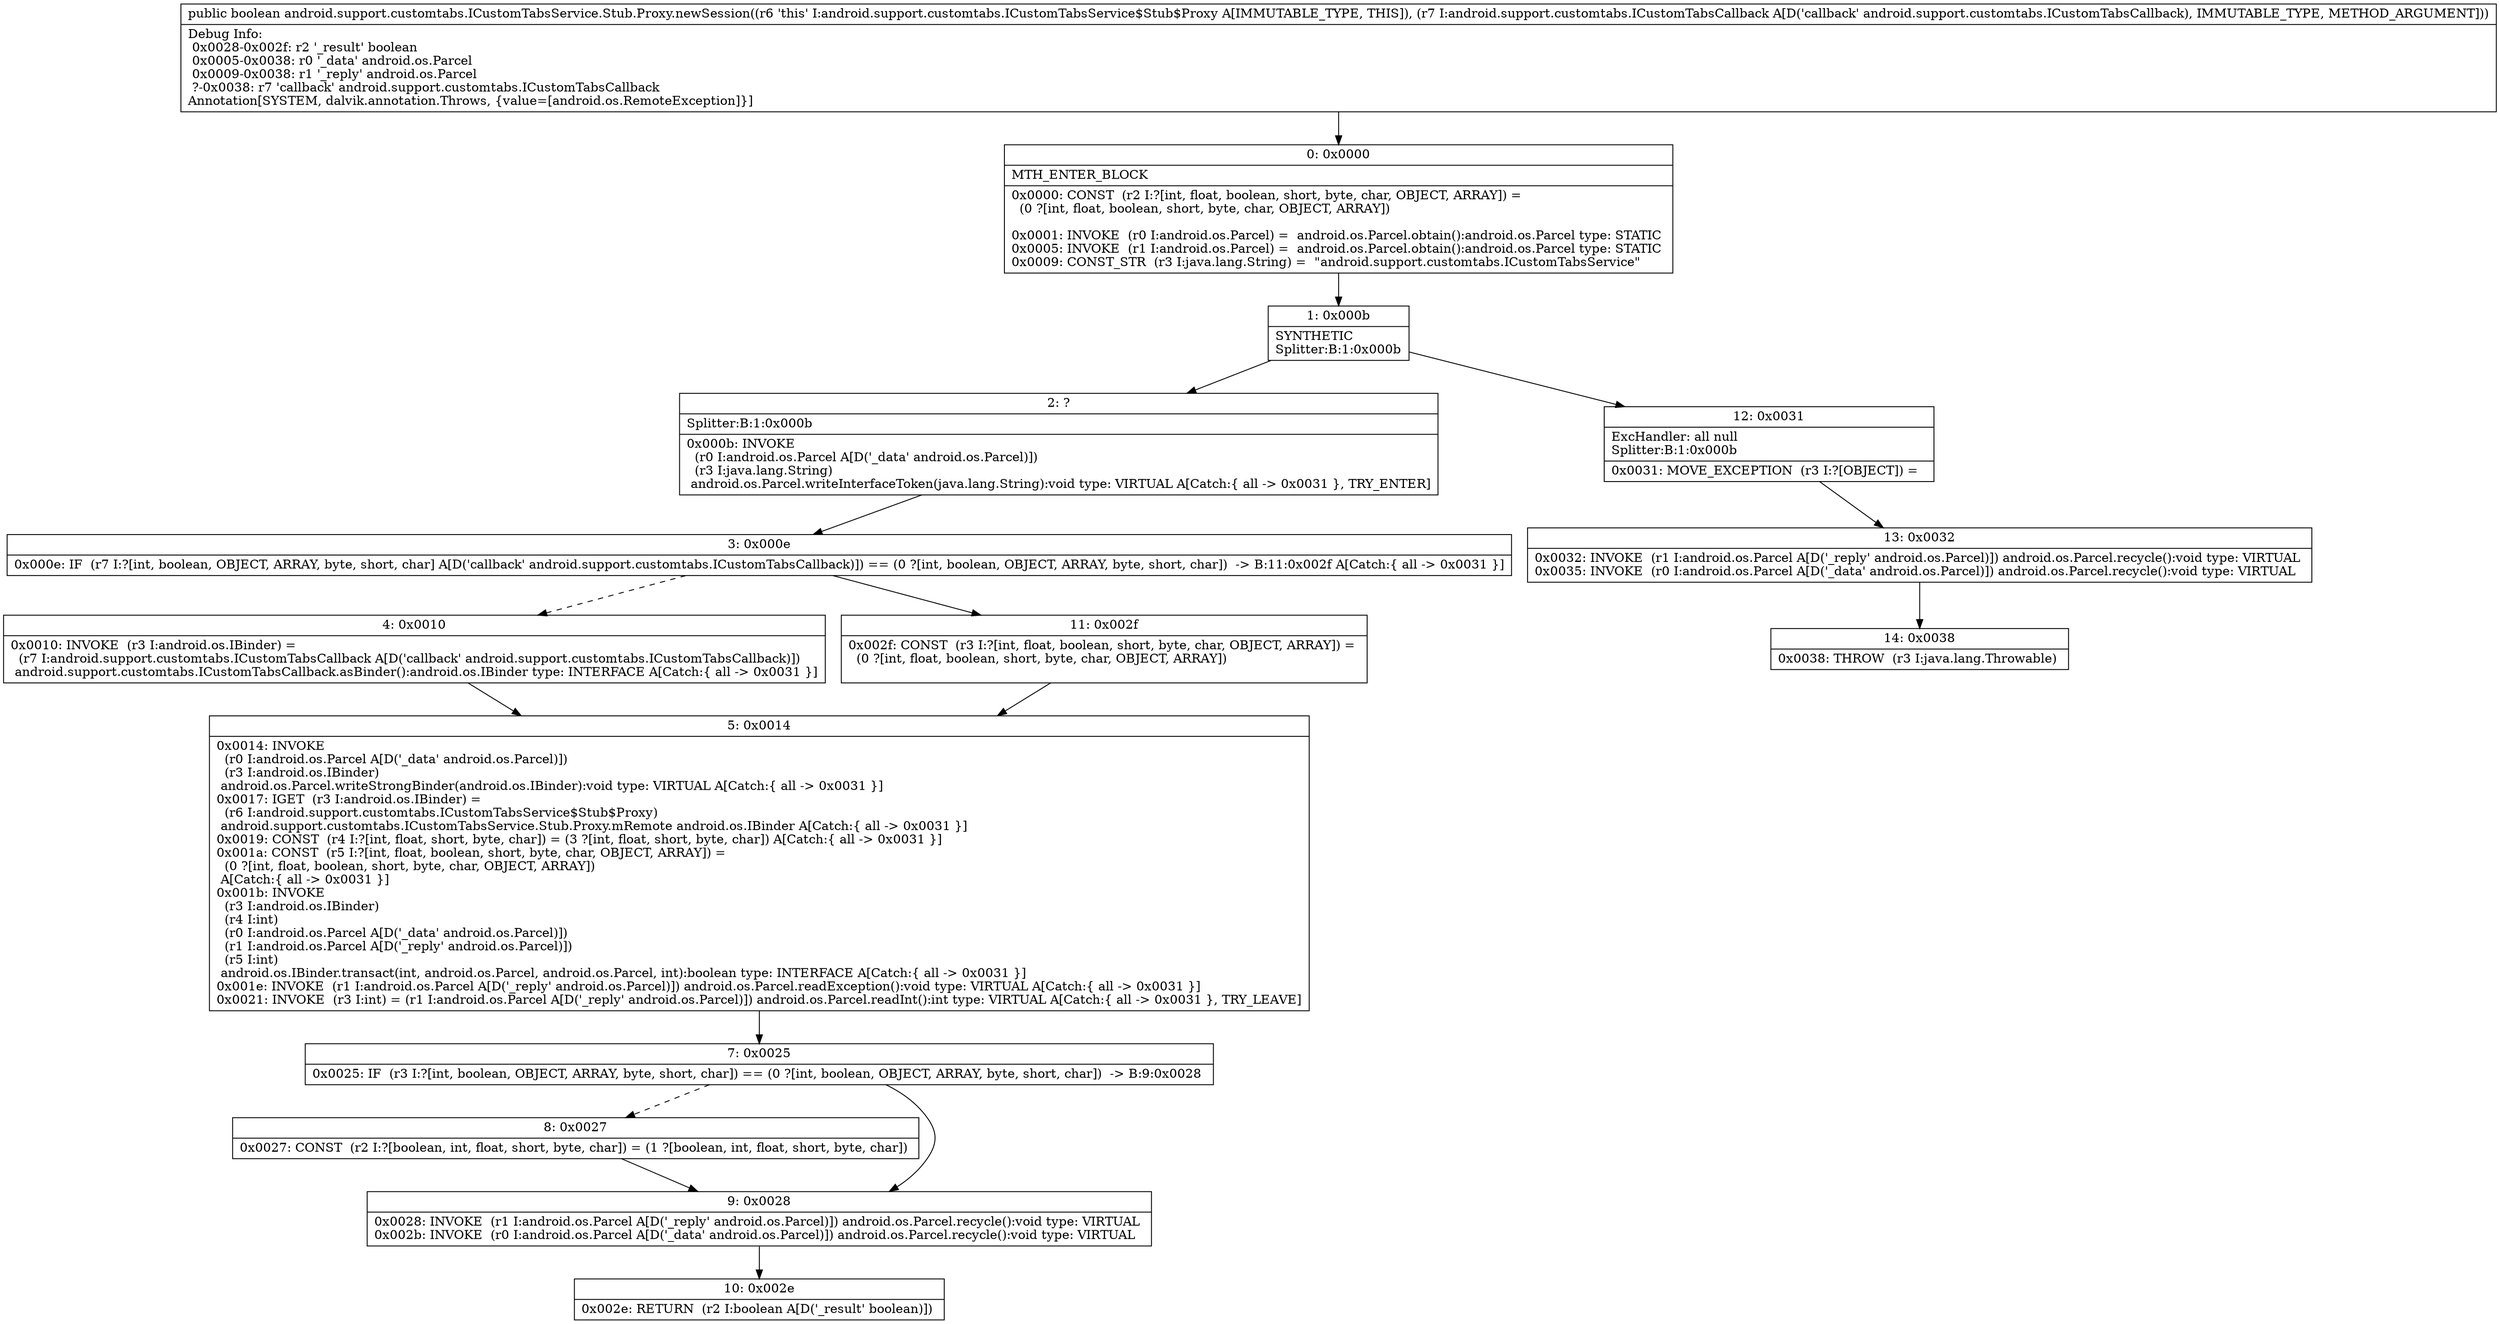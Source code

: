 digraph "CFG forandroid.support.customtabs.ICustomTabsService.Stub.Proxy.newSession(Landroid\/support\/customtabs\/ICustomTabsCallback;)Z" {
Node_0 [shape=record,label="{0\:\ 0x0000|MTH_ENTER_BLOCK\l|0x0000: CONST  (r2 I:?[int, float, boolean, short, byte, char, OBJECT, ARRAY]) = \l  (0 ?[int, float, boolean, short, byte, char, OBJECT, ARRAY])\l \l0x0001: INVOKE  (r0 I:android.os.Parcel) =  android.os.Parcel.obtain():android.os.Parcel type: STATIC \l0x0005: INVOKE  (r1 I:android.os.Parcel) =  android.os.Parcel.obtain():android.os.Parcel type: STATIC \l0x0009: CONST_STR  (r3 I:java.lang.String) =  \"android.support.customtabs.ICustomTabsService\" \l}"];
Node_1 [shape=record,label="{1\:\ 0x000b|SYNTHETIC\lSplitter:B:1:0x000b\l}"];
Node_2 [shape=record,label="{2\:\ ?|Splitter:B:1:0x000b\l|0x000b: INVOKE  \l  (r0 I:android.os.Parcel A[D('_data' android.os.Parcel)])\l  (r3 I:java.lang.String)\l android.os.Parcel.writeInterfaceToken(java.lang.String):void type: VIRTUAL A[Catch:\{ all \-\> 0x0031 \}, TRY_ENTER]\l}"];
Node_3 [shape=record,label="{3\:\ 0x000e|0x000e: IF  (r7 I:?[int, boolean, OBJECT, ARRAY, byte, short, char] A[D('callback' android.support.customtabs.ICustomTabsCallback)]) == (0 ?[int, boolean, OBJECT, ARRAY, byte, short, char])  \-\> B:11:0x002f A[Catch:\{ all \-\> 0x0031 \}]\l}"];
Node_4 [shape=record,label="{4\:\ 0x0010|0x0010: INVOKE  (r3 I:android.os.IBinder) = \l  (r7 I:android.support.customtabs.ICustomTabsCallback A[D('callback' android.support.customtabs.ICustomTabsCallback)])\l android.support.customtabs.ICustomTabsCallback.asBinder():android.os.IBinder type: INTERFACE A[Catch:\{ all \-\> 0x0031 \}]\l}"];
Node_5 [shape=record,label="{5\:\ 0x0014|0x0014: INVOKE  \l  (r0 I:android.os.Parcel A[D('_data' android.os.Parcel)])\l  (r3 I:android.os.IBinder)\l android.os.Parcel.writeStrongBinder(android.os.IBinder):void type: VIRTUAL A[Catch:\{ all \-\> 0x0031 \}]\l0x0017: IGET  (r3 I:android.os.IBinder) = \l  (r6 I:android.support.customtabs.ICustomTabsService$Stub$Proxy)\l android.support.customtabs.ICustomTabsService.Stub.Proxy.mRemote android.os.IBinder A[Catch:\{ all \-\> 0x0031 \}]\l0x0019: CONST  (r4 I:?[int, float, short, byte, char]) = (3 ?[int, float, short, byte, char]) A[Catch:\{ all \-\> 0x0031 \}]\l0x001a: CONST  (r5 I:?[int, float, boolean, short, byte, char, OBJECT, ARRAY]) = \l  (0 ?[int, float, boolean, short, byte, char, OBJECT, ARRAY])\l A[Catch:\{ all \-\> 0x0031 \}]\l0x001b: INVOKE  \l  (r3 I:android.os.IBinder)\l  (r4 I:int)\l  (r0 I:android.os.Parcel A[D('_data' android.os.Parcel)])\l  (r1 I:android.os.Parcel A[D('_reply' android.os.Parcel)])\l  (r5 I:int)\l android.os.IBinder.transact(int, android.os.Parcel, android.os.Parcel, int):boolean type: INTERFACE A[Catch:\{ all \-\> 0x0031 \}]\l0x001e: INVOKE  (r1 I:android.os.Parcel A[D('_reply' android.os.Parcel)]) android.os.Parcel.readException():void type: VIRTUAL A[Catch:\{ all \-\> 0x0031 \}]\l0x0021: INVOKE  (r3 I:int) = (r1 I:android.os.Parcel A[D('_reply' android.os.Parcel)]) android.os.Parcel.readInt():int type: VIRTUAL A[Catch:\{ all \-\> 0x0031 \}, TRY_LEAVE]\l}"];
Node_7 [shape=record,label="{7\:\ 0x0025|0x0025: IF  (r3 I:?[int, boolean, OBJECT, ARRAY, byte, short, char]) == (0 ?[int, boolean, OBJECT, ARRAY, byte, short, char])  \-\> B:9:0x0028 \l}"];
Node_8 [shape=record,label="{8\:\ 0x0027|0x0027: CONST  (r2 I:?[boolean, int, float, short, byte, char]) = (1 ?[boolean, int, float, short, byte, char]) \l}"];
Node_9 [shape=record,label="{9\:\ 0x0028|0x0028: INVOKE  (r1 I:android.os.Parcel A[D('_reply' android.os.Parcel)]) android.os.Parcel.recycle():void type: VIRTUAL \l0x002b: INVOKE  (r0 I:android.os.Parcel A[D('_data' android.os.Parcel)]) android.os.Parcel.recycle():void type: VIRTUAL \l}"];
Node_10 [shape=record,label="{10\:\ 0x002e|0x002e: RETURN  (r2 I:boolean A[D('_result' boolean)]) \l}"];
Node_11 [shape=record,label="{11\:\ 0x002f|0x002f: CONST  (r3 I:?[int, float, boolean, short, byte, char, OBJECT, ARRAY]) = \l  (0 ?[int, float, boolean, short, byte, char, OBJECT, ARRAY])\l \l}"];
Node_12 [shape=record,label="{12\:\ 0x0031|ExcHandler: all null\lSplitter:B:1:0x000b\l|0x0031: MOVE_EXCEPTION  (r3 I:?[OBJECT]) =  \l}"];
Node_13 [shape=record,label="{13\:\ 0x0032|0x0032: INVOKE  (r1 I:android.os.Parcel A[D('_reply' android.os.Parcel)]) android.os.Parcel.recycle():void type: VIRTUAL \l0x0035: INVOKE  (r0 I:android.os.Parcel A[D('_data' android.os.Parcel)]) android.os.Parcel.recycle():void type: VIRTUAL \l}"];
Node_14 [shape=record,label="{14\:\ 0x0038|0x0038: THROW  (r3 I:java.lang.Throwable) \l}"];
MethodNode[shape=record,label="{public boolean android.support.customtabs.ICustomTabsService.Stub.Proxy.newSession((r6 'this' I:android.support.customtabs.ICustomTabsService$Stub$Proxy A[IMMUTABLE_TYPE, THIS]), (r7 I:android.support.customtabs.ICustomTabsCallback A[D('callback' android.support.customtabs.ICustomTabsCallback), IMMUTABLE_TYPE, METHOD_ARGUMENT]))  | Debug Info:\l  0x0028\-0x002f: r2 '_result' boolean\l  0x0005\-0x0038: r0 '_data' android.os.Parcel\l  0x0009\-0x0038: r1 '_reply' android.os.Parcel\l  ?\-0x0038: r7 'callback' android.support.customtabs.ICustomTabsCallback\lAnnotation[SYSTEM, dalvik.annotation.Throws, \{value=[android.os.RemoteException]\}]\l}"];
MethodNode -> Node_0;
Node_0 -> Node_1;
Node_1 -> Node_2;
Node_1 -> Node_12;
Node_2 -> Node_3;
Node_3 -> Node_4[style=dashed];
Node_3 -> Node_11;
Node_4 -> Node_5;
Node_5 -> Node_7;
Node_7 -> Node_8[style=dashed];
Node_7 -> Node_9;
Node_8 -> Node_9;
Node_9 -> Node_10;
Node_11 -> Node_5;
Node_12 -> Node_13;
Node_13 -> Node_14;
}

